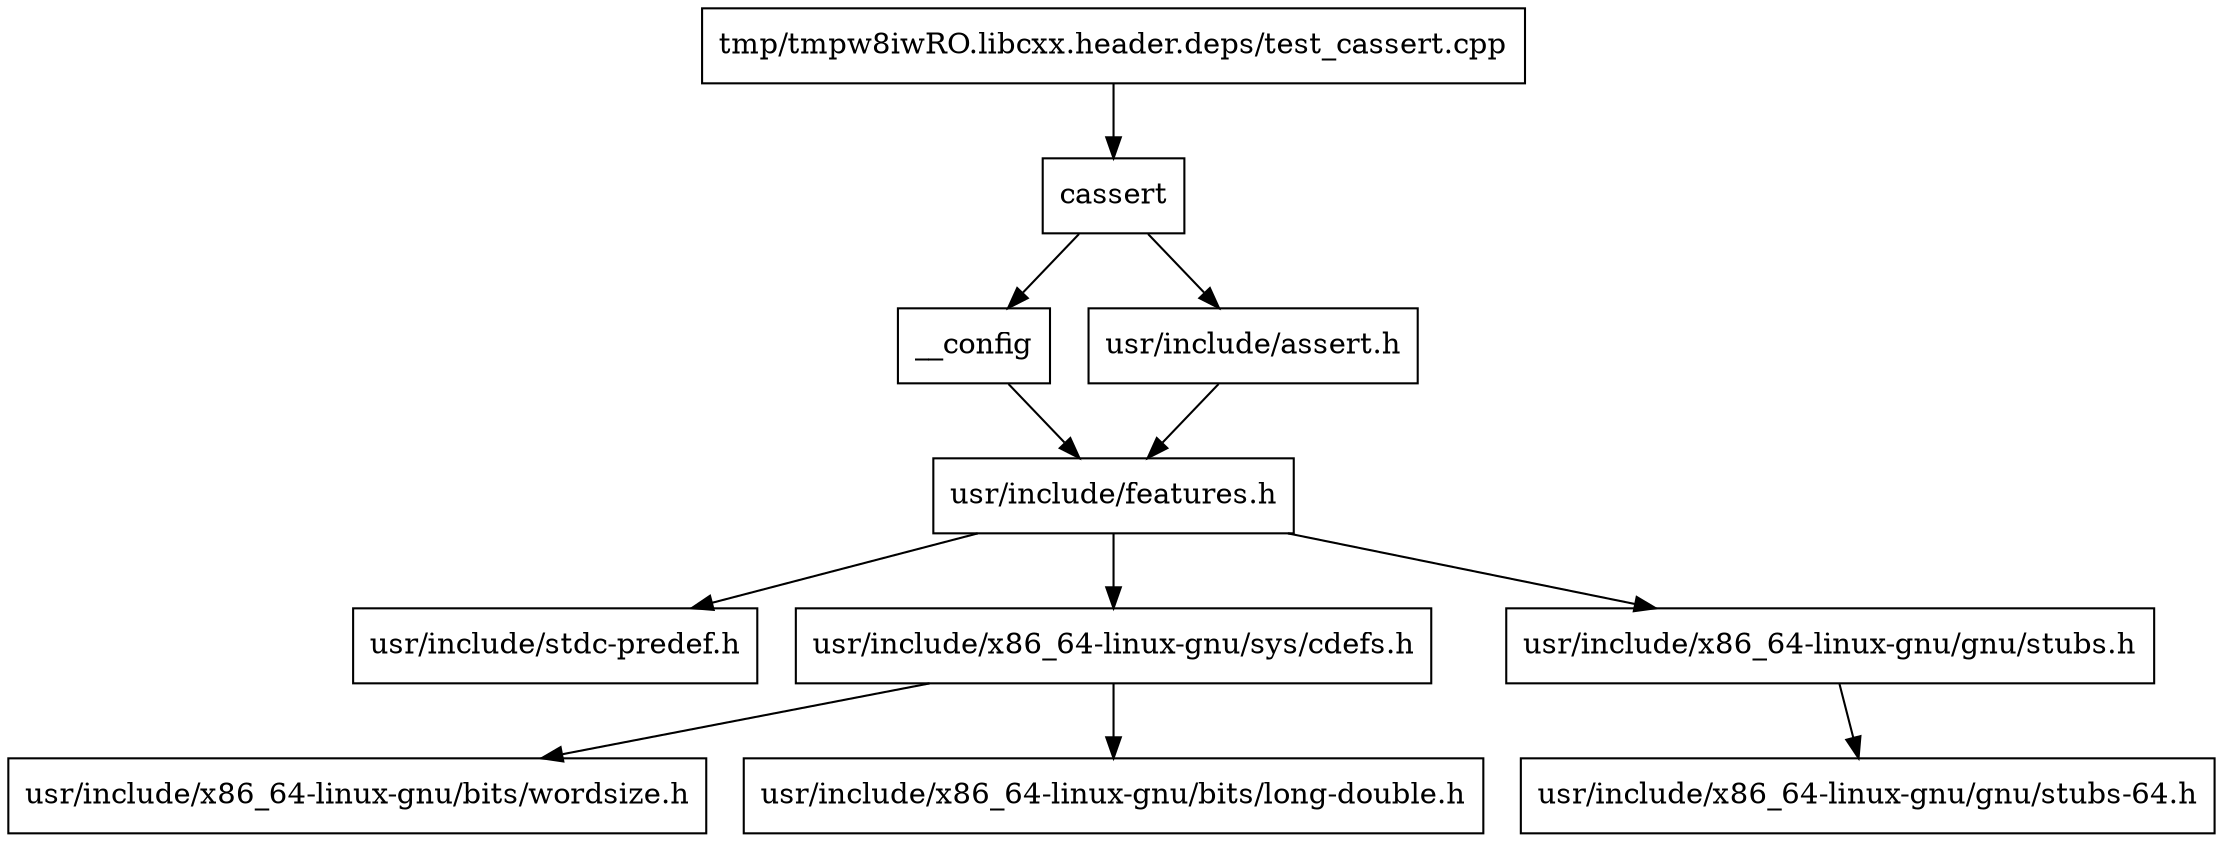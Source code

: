 digraph "dependencies" {
  header_1 [ shape="box", label="cassert"];
  header_0 [ shape="box", label="tmp/tmpw8iwRO.libcxx.header.deps/test_cassert.cpp"];
  header_2 [ shape="box", label="__config"];
  header_3 [ shape="box", label="usr/include/features.h"];
  header_4 [ shape="box", label="usr/include/stdc-predef.h"];
  header_5 [ shape="box", label="usr/include/x86_64-linux-gnu/sys/cdefs.h"];
  header_6 [ shape="box", label="usr/include/x86_64-linux-gnu/bits/wordsize.h"];
  header_7 [ shape="box", label="usr/include/x86_64-linux-gnu/bits/long-double.h"];
  header_8 [ shape="box", label="usr/include/x86_64-linux-gnu/gnu/stubs.h"];
  header_9 [ shape="box", label="usr/include/x86_64-linux-gnu/gnu/stubs-64.h"];
  header_11 [ shape="box", label="usr/include/assert.h"];
  header_0 -> header_1;
  header_2 -> header_3;
  header_3 -> header_4;
  header_3 -> header_5;
  header_3 -> header_8;
  header_1 -> header_2;
  header_1 -> header_11;
  header_8 -> header_9;
  header_11 -> header_3;
  header_5 -> header_6;
  header_5 -> header_7;
}
